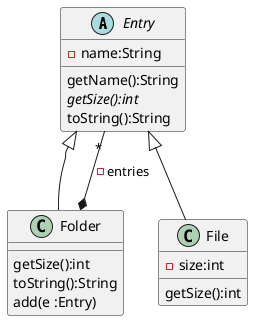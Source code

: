 @startuml

abstract class Entry {
  -name:String
  getName():String
  {abstract} getSize():int
  toString():String
  'pathName():String
}

class Folder {
  getSize():int
  toString():String
  add(e :Entry)
}

class File {
  -size:int
  getSize():int
}

Folder *-- "*" Entry : -entries
Entry <|-- File
Entry <|-- Folder :"     "


@enduml
